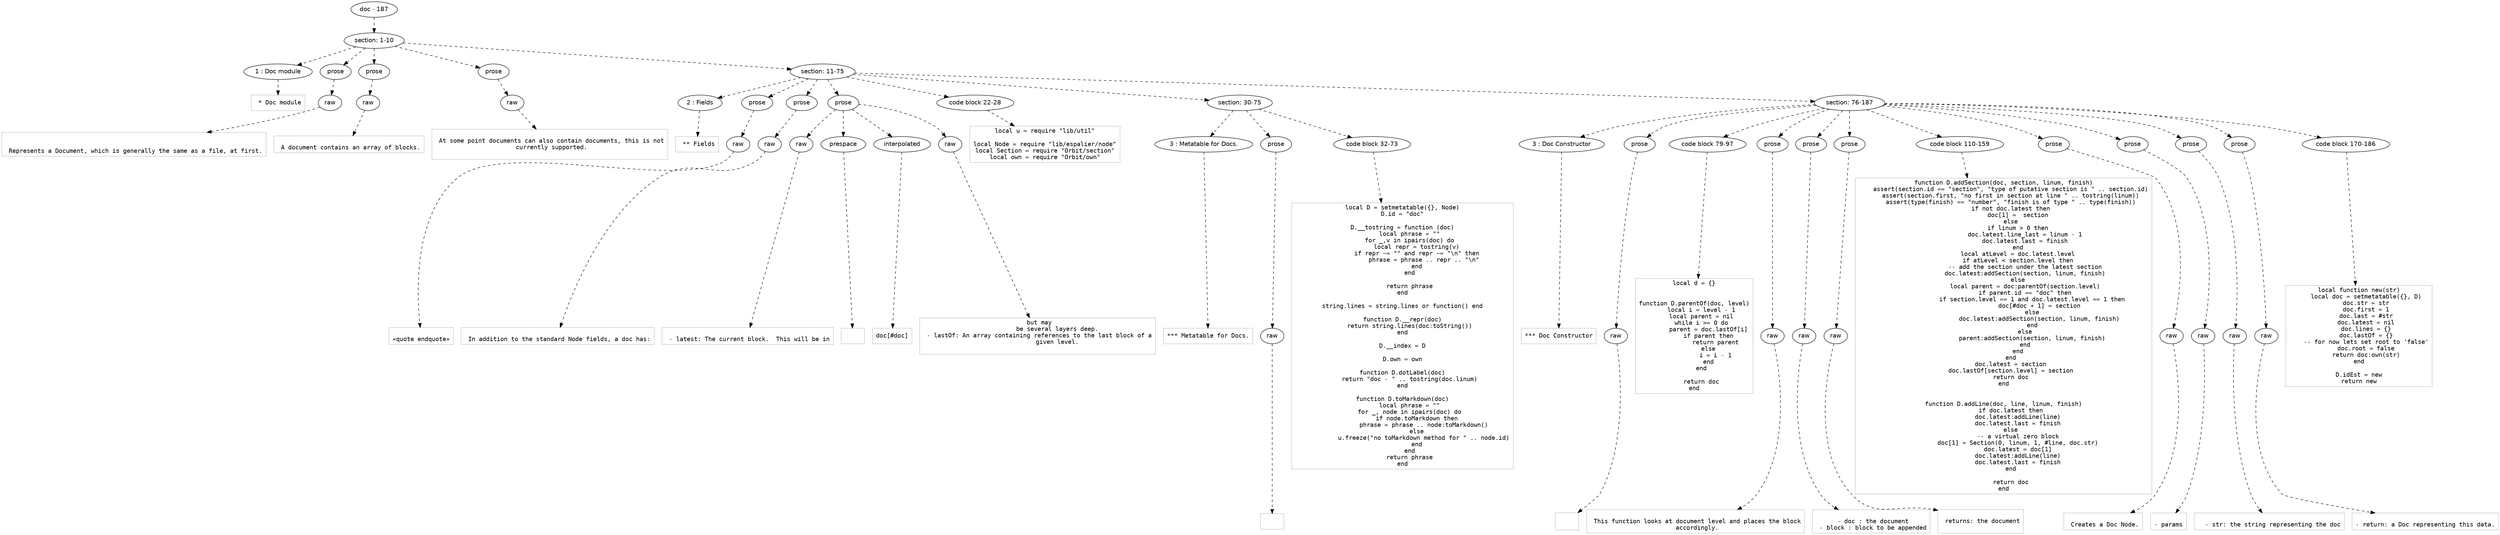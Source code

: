 digraph lpegNode {

node [fontname=Helvetica]
edge [style=dashed]

doc_0 [label="doc - 187"]


doc_0 -> { section_1}
{rank=same; section_1}

section_1 [label="section: 1-10"]


// END RANK doc_0

section_1 -> { header_2 prose_3 prose_4 prose_5 section_6}
{rank=same; header_2 prose_3 prose_4 prose_5 section_6}

header_2 [label="1 : Doc module"]

prose_3 [label="prose"]

prose_4 [label="prose"]

prose_5 [label="prose"]

section_6 [label="section: 11-75"]


// END RANK section_1

header_2 -> leaf_7
leaf_7  [color=Gray,shape=rectangle,fontname=Inconsolata,label=" * Doc module"]
// END RANK header_2

prose_3 -> { raw_8}
{rank=same; raw_8}

raw_8 [label="raw"]


// END RANK prose_3

raw_8 -> leaf_9
leaf_9  [color=Gray,shape=rectangle,fontname=Inconsolata,label="

 Represents a Document, which is generally the same as a file, at first.
"]
// END RANK raw_8

prose_4 -> { raw_10}
{rank=same; raw_10}

raw_10 [label="raw"]


// END RANK prose_4

raw_10 -> leaf_11
leaf_11  [color=Gray,shape=rectangle,fontname=Inconsolata,label="
 A document contains an array of blocks.
"]
// END RANK raw_10

prose_5 -> { raw_12}
{rank=same; raw_12}

raw_12 [label="raw"]


// END RANK prose_5

raw_12 -> leaf_13
leaf_13  [color=Gray,shape=rectangle,fontname=Inconsolata,label="
 At some point documents can also contain documents, this is not
 currently supported.

"]
// END RANK raw_12

section_6 -> { header_14 prose_15 prose_16 prose_17 codeblock_18 section_19 section_20}
{rank=same; header_14 prose_15 prose_16 prose_17 codeblock_18 section_19 section_20}

header_14 [label="2 : Fields"]

prose_15 [label="prose"]

prose_16 [label="prose"]

prose_17 [label="prose"]

codeblock_18 [label="code block 22-28"]

section_19 [label="section: 30-75"]

section_20 [label="section: 76-187"]


// END RANK section_6

header_14 -> leaf_21
leaf_21  [color=Gray,shape=rectangle,fontname=Inconsolata,label=" ** Fields"]
// END RANK header_14

prose_15 -> { raw_22}
{rank=same; raw_22}

raw_22 [label="raw"]


// END RANK prose_15

raw_22 -> leaf_23
leaf_23  [color=Gray,shape=rectangle,fontname=Inconsolata,label="
«quote endquote»
"]
// END RANK raw_22

prose_16 -> { raw_24}
{rank=same; raw_24}

raw_24 [label="raw"]


// END RANK prose_16

raw_24 -> leaf_25
leaf_25  [color=Gray,shape=rectangle,fontname=Inconsolata,label="
 In addition to the standard Node fields, a doc has:
"]
// END RANK raw_24

prose_17 -> { raw_26 prespace_27 interpolated_28 raw_29}
{rank=same; raw_26 prespace_27 interpolated_28 raw_29}

raw_26 [label="raw"]

prespace_27 [label="prespace"]

interpolated_28 [label="interpolated"]

raw_29 [label="raw"]


// END RANK prose_17

raw_26 -> leaf_30
leaf_30  [color=Gray,shape=rectangle,fontname=Inconsolata,label="
 - latest: The current block.  This will be in"]
// END RANK raw_26

prespace_27 -> leaf_31
leaf_31  [color=Gray,shape=rectangle,fontname=Inconsolata,label=" "]
// END RANK prespace_27

interpolated_28 -> leaf_32
leaf_32  [color=Gray,shape=rectangle,fontname=Inconsolata,label="doc[#doc]"]
// END RANK interpolated_28

raw_29 -> leaf_33
leaf_33  [color=Gray,shape=rectangle,fontname=Inconsolata,label=" but may
           be several layers deep.
 - lastOf: An array containing references to the last block of a
           given level.

"]
// END RANK raw_29

codeblock_18 -> leaf_34
leaf_34  [color=Gray,shape=rectangle,fontname=Inconsolata,label="local u = require \"lib/util\"

local Node = require \"lib/espalier/node\"
local Section = require \"Orbit/section\"
local own = require \"Orbit/own\""]
// END RANK codeblock_18

section_19 -> { header_35 prose_36 codeblock_37}
{rank=same; header_35 prose_36 codeblock_37}

header_35 [label="3 : Metatable for Docs."]

prose_36 [label="prose"]

codeblock_37 [label="code block 32-73"]


// END RANK section_19

header_35 -> leaf_38
leaf_38  [color=Gray,shape=rectangle,fontname=Inconsolata,label="*** Metatable for Docs."]
// END RANK header_35

prose_36 -> { raw_39}
{rank=same; raw_39}

raw_39 [label="raw"]


// END RANK prose_36

raw_39 -> leaf_40
leaf_40  [color=Gray,shape=rectangle,fontname=Inconsolata,label="
"]
// END RANK raw_39

codeblock_37 -> leaf_41
leaf_41  [color=Gray,shape=rectangle,fontname=Inconsolata,label="local D = setmetatable({}, Node)
D.id = \"doc\"

D.__tostring = function (doc)
    local phrase = \"\"
    for _,v in ipairs(doc) do
        local repr = tostring(v)
        if repr ~= \"\" and repr ~= \"\\n\" then
            phrase = phrase .. repr .. \"\\n\"
        end
    end

    return phrase
end

string.lines = string.lines or function() end

function D.__repr(doc)
    return string.lines(doc:toString())
end

D.__index = D

D.own = own

function D.dotLabel(doc)
    return \"doc - \" .. tostring(doc.linum)
end

function D.toMarkdown(doc)
    local phrase = \"\"
    for _, node in ipairs(doc) do
        if node.toMarkdown then
            phrase = phrase .. node:toMarkdown()
        else
            u.freeze(\"no toMarkdown method for \" .. node.id)
        end
    end
    return phrase
end"]
// END RANK codeblock_37

section_20 -> { header_42 prose_43 codeblock_44 prose_45 prose_46 prose_47 codeblock_48 prose_49 prose_50 prose_51 prose_52 codeblock_53}
{rank=same; header_42 prose_43 codeblock_44 prose_45 prose_46 prose_47 codeblock_48 prose_49 prose_50 prose_51 prose_52 codeblock_53}

header_42 [label="3 : Doc Constructor"]

prose_43 [label="prose"]

codeblock_44 [label="code block 79-97"]

prose_45 [label="prose"]

prose_46 [label="prose"]

prose_47 [label="prose"]

codeblock_48 [label="code block 110-159"]

prose_49 [label="prose"]

prose_50 [label="prose"]

prose_51 [label="prose"]

prose_52 [label="prose"]

codeblock_53 [label="code block 170-186"]


// END RANK section_20

header_42 -> leaf_54
leaf_54  [color=Gray,shape=rectangle,fontname=Inconsolata,label="*** Doc Constructor"]
// END RANK header_42

prose_43 -> { raw_55}
{rank=same; raw_55}

raw_55 [label="raw"]


// END RANK prose_43

raw_55 -> leaf_56
leaf_56  [color=Gray,shape=rectangle,fontname=Inconsolata,label="

"]
// END RANK raw_55

codeblock_44 -> leaf_57
leaf_57  [color=Gray,shape=rectangle,fontname=Inconsolata,label="local d = {}


function D.parentOf(doc, level)
    local i = level - 1
    local parent = nil
    while i >= 0 do
        parent = doc.lastOf[i]
        if parent then
            return parent
        else
            i = i - 1
        end
    end

    return doc
end"]
// END RANK codeblock_44

prose_45 -> { raw_58}
{rank=same; raw_58}

raw_58 [label="raw"]


// END RANK prose_45

raw_58 -> leaf_59
leaf_59  [color=Gray,shape=rectangle,fontname=Inconsolata,label="
 This function looks at document level and places the block
 accordingly.
"]
// END RANK raw_58

prose_46 -> { raw_60}
{rank=same; raw_60}

raw_60 [label="raw"]


// END RANK prose_46

raw_60 -> leaf_61
leaf_61  [color=Gray,shape=rectangle,fontname=Inconsolata,label="
 - doc : the document
 - block : block to be appended
"]
// END RANK raw_60

prose_47 -> { raw_62}
{rank=same; raw_62}

raw_62 [label="raw"]


// END RANK prose_47

raw_62 -> leaf_63
leaf_63  [color=Gray,shape=rectangle,fontname=Inconsolata,label="
 returns: the document

"]
// END RANK raw_62

codeblock_48 -> leaf_64
leaf_64  [color=Gray,shape=rectangle,fontname=Inconsolata,label="function D.addSection(doc, section, linum, finish)
    assert(section.id == \"section\", \"type of putative section is \" .. section.id)
    assert(section.first, \"no first in section at line \" .. tostring(linum))
    assert(type(finish) == \"number\", \"finish is of type \" .. type(finish))
    if not doc.latest then
        doc[1] =  section
    else
        if linum > 0 then
            doc.latest.line_last = linum - 1
            doc.latest.last = finish
        end
        local atLevel = doc.latest.level
        if atLevel < section.level then
            -- add the section under the latest section
            doc.latest:addSection(section, linum, finish)
        else
            local parent = doc:parentOf(section.level)
            if parent.id == \"doc\" then
                if section.level == 1 and doc.latest.level == 1 then
                    doc[#doc + 1] = section
                else
                    doc.latest:addSection(section, linum, finish)
                end
            else
                parent:addSection(section, linum, finish)
            end
        end
    end
    doc.latest = section
    doc.lastOf[section.level] = section
    return doc
end


function D.addLine(doc, line, linum, finish)
    if doc.latest then
        doc.latest:addLine(line)
        doc.latest.last = finish
    else
        -- a virtual zero block
        doc[1] = Section(0, linum, 1, #line, doc.str)
        doc.latest = doc[1]
        doc.latest:addLine(line)
        doc.latest.last = finish
    end

    return doc
end"]
// END RANK codeblock_48

prose_49 -> { raw_65}
{rank=same; raw_65}

raw_65 [label="raw"]


// END RANK prose_49

raw_65 -> leaf_66
leaf_66  [color=Gray,shape=rectangle,fontname=Inconsolata,label="
 Creates a Doc Node.
"]
// END RANK raw_65

prose_50 -> { raw_67}
{rank=same; raw_67}

raw_67 [label="raw"]


// END RANK prose_50

raw_67 -> leaf_68
leaf_68  [color=Gray,shape=rectangle,fontname=Inconsolata,label="
- params
"]
// END RANK raw_67

prose_51 -> { raw_69}
{rank=same; raw_69}

raw_69 [label="raw"]


// END RANK prose_51

raw_69 -> leaf_70
leaf_70  [color=Gray,shape=rectangle,fontname=Inconsolata,label="
  - str: the string representing the doc
"]
// END RANK raw_69

prose_52 -> { raw_71}
{rank=same; raw_71}

raw_71 [label="raw"]


// END RANK prose_52

raw_71 -> leaf_72
leaf_72  [color=Gray,shape=rectangle,fontname=Inconsolata,label="
- return: a Doc representing this data.
"]
// END RANK raw_71

codeblock_53 -> leaf_73
leaf_73  [color=Gray,shape=rectangle,fontname=Inconsolata,label="local function new(str)
    local doc = setmetatable({}, D)
    doc.str = str
    doc.first = 1
    doc.last = #str
    doc.latest = nil
    doc.lines = {}
    doc.lastOf = {}
    -- for now lets set root to 'false'
    doc.root = false
    return doc:own(str)
end

D.idEst = new
return new"]
// END RANK codeblock_53


}

